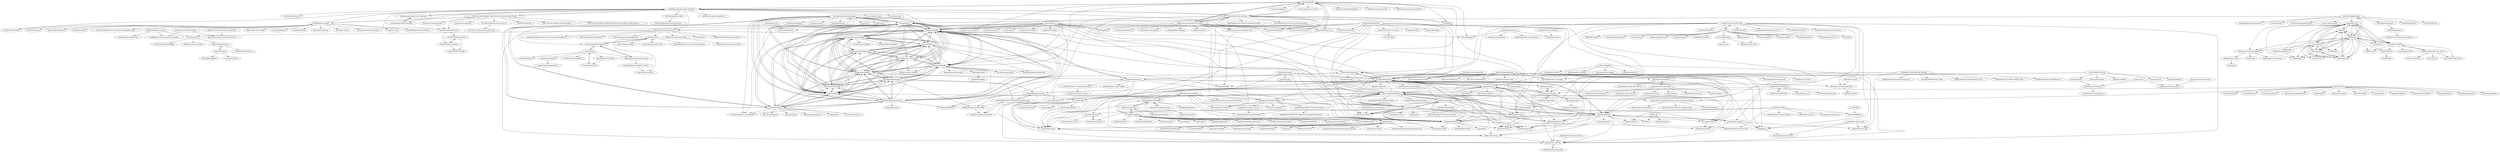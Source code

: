 digraph G {
"newsapps/beeswithmachineguns" -> "voxmedia/meme"
"newsapps/beeswithmachineguns" -> "propublica/guides"
"newsapps/beeswithmachineguns" -> "censusreporter/censusreporter"
"newsapps/beeswithmachineguns" -> "nprapps/app-template"
"newsapps/beeswithmachineguns" -> "times/cardkit"
"newsapps/beeswithmachineguns" -> "guardian/frontend"
"newsapps/beeswithmachineguns" -> "Netflix/SimianArmy" ["e"=1]
"newsapps/beeswithmachineguns" -> "BloombergMedia/whatiscode"
"newsapps/beeswithmachineguns" -> "dukechronicle/chronline"
"newsapps/beeswithmachineguns" -> "datadesk/notebooks"
"newsapps/beeswithmachineguns" -> "etsy/statsd" ["e"=1]
"newsapps/beeswithmachineguns" -> "NYTimes/objective-c-style-guide" ["e"=1]
"newsapps/beeswithmachineguns" -> "wallix/awless" ["e"=1]
"newsapps/beeswithmachineguns" -> "cloudtools/troposphere" ["e"=1]
"newsapps/beeswithmachineguns" -> "donnemartin/saws" ["e"=1]
"ireapps/first-web-scraper" -> "ireapps/pycar"
"ireapps/first-web-scraper" -> "ireapps/first-news-app"
"ireapps/first-web-scraper" -> "ireapps/coding-for-journalists"
"nytimes/library" -> "newsdev/about-int"
"nytimes/library" -> "nytimes/kyt"
"nytimes/library" -> "nytimes/data-training"
"nytimes/library" -> "themarshallproject/klaxon"
"nytimes/library" -> "nytimes/Chronicler"
"nytimes/library" -> "propublica/guides"
"nytimes/library" -> "MimiOnuoha/missing-datasets"
"nytimes/library" -> "newsdev/ai2html"
"nytimes/library" -> "the-pudding/starter"
"nytimes/library" -> "idyll-lang/idyll" ["e"=1]
"nytimes/library" -> "rdmurphy/journalize"
"nytimes/library" -> "newsdev/stevedore"
"nytimes/library" -> "nprapps/dailygraphics"
"nytimes/library" -> "nytimes/text-balancer"
"nytimes/library" -> "dataviza11y/resources" ["e"=1]
"thp/urlwatch" -> "dgtlmoon/changedetection.io" ["e"=1]
"thp/urlwatch" -> "edgi-govdata-archiving/awesome-website-change-monitoring"
"thp/urlwatch" -> "themarshallproject/klaxon"
"thp/urlwatch" -> "huginn/huginn" ["e"=1]
"thp/urlwatch" -> "fouber/page-monitor" ["e"=1]
"thp/urlwatch" -> "pirate/ArchiveBox" ["e"=1]
"thp/urlwatch" -> "caronc/apprise" ["e"=1]
"thp/urlwatch" -> "wallabag/wallabag" ["e"=1]
"thp/urlwatch" -> "GerbenJavado/LinkFinder" ["e"=1]
"thp/urlwatch" -> "borgbackup/borg" ["e"=1]
"thp/urlwatch" -> "danielquinn/paperless" ["e"=1]
"thp/urlwatch" -> "hunterlong/statping" ["e"=1]
"thp/urlwatch" -> "simonw/datasette" ["e"=1]
"thp/urlwatch" -> "streaak/keyhacks" ["e"=1]
"thp/urlwatch" -> "hooram/ownphotos" ["e"=1]
"cs50/python-cs50" -> "cs50/docs"
"cs50/python-cs50" -> "cs50/check50"
"cs50/python-cs50" -> "cs50/submit50"
"cs50/python-cs50" -> "cs50/compare50"
"cs50/python-cs50" -> "cs50/libcs50"
"cs50/python-cs50" -> "cs50/lectures"
"cs50/python-cs50" -> "cs50/problems"
"cs50/python-cs50" -> "cs50/cs50.readthedocs.io"
"cs50/python-cs50" -> "mareksuscak/cs50"
"cs50/python-cs50" -> "dmalan/cs50-section-examples"
"voxmedia/meme" -> "times/cardkit"
"voxmedia/meme" -> "propublica/guides"
"voxmedia/meme" -> "censusreporter/censusreporter"
"voxmedia/meme" -> "nprapps/app-template"
"voxmedia/meme" -> "dukechronicle/chronline"
"voxmedia/meme" -> "datadesk/notebooks"
"voxmedia/meme" -> "TimeMagazine/babynames"
"voxmedia/meme" -> "nytimes/objective-c-style-guide"
"voxmedia/meme" -> "TimeMagazineLabs/babynames"
"voxmedia/meme" -> "guardian/frontend"
"voxmedia/meme" -> "mkiser/WTFJHT"
"voxmedia/meme" -> "newsapps/beeswithmachineguns"
"voxmedia/meme" -> "BloombergMedia/whatiscode"
"voxmedia/meme" -> "NYTimes/objective-c-style-guide" ["e"=1]
"voxmedia/meme" -> "fivethirtyeight/data" ["e"=1]
"pculture/miro" -> "pculture/mirocommunity"
"pculture/miro" -> "pculture/mirovideoconverter"
"cs50/cs50.readthedocs.io" -> "cs50/problems"
"j-e-d/NYTdiff" -> "DocNow/diffengine"
"guardian/frontend" -> "voxmedia/meme"
"guardian/frontend" -> "nprapps/app-template"
"guardian/frontend" -> "propublica/guides"
"guardian/frontend" -> "censusreporter/censusreporter"
"guardian/frontend" -> "times/cardkit"
"guardian/frontend" -> "BBC-News/Imager.js" ["e"=1]
"guardian/frontend" -> "BloombergMedia/whatiscode"
"guardian/frontend" -> "dukechronicle/chronline"
"guardian/frontend" -> "guardian/scribe" ["e"=1]
"guardian/frontend" -> "newsapps/beeswithmachineguns"
"guardian/frontend" -> "NYTimes/objective-c-style-guide" ["e"=1]
"guardian/frontend" -> "filamentgroup/grunticon" ["e"=1]
"guardian/frontend" -> "TimeMagazine/babynames"
"guardian/frontend" -> "Snugug/north" ["e"=1]
"guardian/frontend" -> "csswizardry/inuit.css" ["e"=1]
"oTranscribe/oTranscribe" -> "espy/transcribe"
"oTranscribe/oTranscribe" -> "gkarsay/parlatype"
"oTranscribe/oTranscribe" -> "glitchdigital/video-transcriber"
"oTranscribe/oTranscribe" -> "oTranscribe/oTplayer"
"oTranscribe/oTranscribe" -> "pculture/unisubs"
"oTranscribe/oTranscribe" -> "audapolis/audapolis" ["e"=1]
"oTranscribe/oTranscribe" -> "WSJ/scroll-watcher"
"propublica/guides" -> "censusreporter/censusreporter"
"propublica/guides" -> "nprapps/app-template"
"propublica/guides" -> "dukechronicle/chronline"
"propublica/guides" -> "voxmedia/meme"
"propublica/guides" -> "times/cardkit"
"propublica/guides" -> "datadesk/notebooks"
"propublica/guides" -> "nytimes/objective-c-style-guide"
"propublica/guides" -> "TimeMagazine/babynames"
"propublica/guides" -> "TimeMagazineLabs/babynames"
"propublica/guides" -> "mkiser/WTFJHT"
"propublica/guides" -> "guardian/frontend"
"propublica/guides" -> "nprapps/bestpractices"
"propublica/guides" -> "BloombergMedia/whatiscode"
"propublica/guides" -> "veltman/learninglunches"
"propublica/guides" -> "newsapps/beeswithmachineguns"
"dmalan/cs50-section-examples" -> "dmalan/tamm-cs50-section"
"dmalan/cs50-section-examples" -> "dmalan/cybersecurity"
"dmalan/cs50-section-examples" -> "dmalan/docs"
"cs50/libcs50" -> "cs50/python-cs50"
"cs50/libcs50" -> "cs50/check50"
"cs50/libcs50" -> "cs50/docs"
"cs50/libcs50" -> "cs50/submit50"
"cs50/libcs50" -> "mareksuscak/cs50"
"cs50/libcs50" -> "cs50/compare50"
"cs50/libcs50" -> "cs50/lectures"
"cs50/libcs50" -> "dmalan/cs50-section-examples"
"cs50/libcs50" -> "cs50/problems"
"cs50/libcs50" -> "CoreData/cs50"
"cs50/libcs50" -> "cs50/style50"
"cs50/libcs50" -> "jacebrowning/memegen"
"cs50/libcs50" -> "cs50/cs50.readthedocs.io"
"cs50/libcs50" -> "cs50/help50"
"cs50/libcs50" -> "endiliey/cs50"
"2020PB/police-brutality" -> "Police-Data-Accessibility-Project/Police-Data-Accessibility-Project"
"2020PB/police-brutality" -> "pb-files/pb-videos"
"2020PB/police-brutality" -> "washingtonpost/data-police-shootings"
"2020PB/police-brutality" -> "nytimes/covid-19-data" ["e"=1]
"2020PB/police-brutality" -> "hwayne/awesome-cold-showers" ["e"=1]
"2020PB/police-brutality" -> "hng/tech-coops" ["e"=1]
"2020PB/police-brutality" -> "JesseKPhillips/USA-Constitution" ["e"=1]
"2020PB/police-brutality" -> "dessalines/essays" ["e"=1]
"2020PB/police-brutality" -> "drop-ice/dear-github-2.0" ["e"=1]
"2020PB/police-brutality" -> "NerdyPepper/dijo" ["e"=1]
"2020PB/police-brutality" -> "freezman14/Floyd-Protests-Police-Accountability-Links"
"2020PB/police-brutality" -> "MKorostoff/1-pixel-wealth" ["e"=1]
"2020PB/police-brutality" -> "LemmyNet/lemmy" ["e"=1]
"2020PB/police-brutality" -> "daviddao/awful-ai" ["e"=1]
"2020PB/police-brutality" -> "dabreegster/abstreet" ["e"=1]
"BloombergMedia/whatiscode" -> "propublica/guides"
"BloombergMedia/whatiscode" -> "voxmedia/meme"
"BloombergMedia/whatiscode" -> "nprapps/app-template"
"BloombergMedia/whatiscode" -> "times/cardkit"
"BloombergMedia/whatiscode" -> "censusreporter/censusreporter"
"BloombergMedia/whatiscode" -> "guardian/frontend"
"BloombergMedia/whatiscode" -> "dukechronicle/chronline"
"BloombergMedia/whatiscode" -> "newsapps/beeswithmachineguns"
"BloombergMedia/whatiscode" -> "TimeMagazine/babynames"
"BloombergMedia/whatiscode" -> "datadesk/notebooks"
"BloombergMedia/whatiscode" -> "nytimes/objective-c-style-guide"
"BloombergMedia/whatiscode" -> "NYTimes/objective-c-style-guide" ["e"=1]
"BloombergMedia/whatiscode" -> "kolodny/exercises" ["e"=1]
"BloombergMedia/whatiscode" -> "fivethirtyeight/data" ["e"=1]
"BloombergMedia/whatiscode" -> "mkiser/WTFJHT"
"TimeMagazine/babynames" -> "dukechronicle/chronline"
"TimeMagazine/babynames" -> "censusreporter/censusreporter"
"TimeMagazine/babynames" -> "times/cardkit"
"TimeMagazine/babynames" -> "propublica/guides"
"TimeMagazine/babynames" -> "nprapps/app-template"
"TimeMagazine/babynames" -> "voxmedia/meme"
"TimeMagazine/babynames" -> "datadesk/python-elections"
"TimeMagazine/babynames" -> "huffpostdata/ap-election-loader"
"TimeMagazine/babynames" -> "BuzzFeedNews/2014-06-bikeshare-gender-maps"
"TimeMagazine/babynames" -> "guardian/frontend"
"TimeMagazine/babynames" -> "BloombergMedia/whatiscode"
"censusreporter/censusreporter" -> "dukechronicle/chronline"
"censusreporter/censusreporter" -> "propublica/guides"
"censusreporter/censusreporter" -> "times/cardkit"
"censusreporter/censusreporter" -> "nprapps/app-template"
"censusreporter/censusreporter" -> "TimeMagazineLabs/babynames"
"censusreporter/censusreporter" -> "TimeMagazine/babynames"
"censusreporter/censusreporter" -> "voxmedia/meme"
"censusreporter/censusreporter" -> "datadesk/notebooks"
"censusreporter/censusreporter" -> "nytimes/objective-c-style-guide"
"censusreporter/censusreporter" -> "mkiser/WTFJHT"
"censusreporter/censusreporter" -> "guardian/frontend"
"censusreporter/censusreporter" -> "BloombergMedia/whatiscode"
"censusreporter/censusreporter" -> "newsapps/beeswithmachineguns"
"censusreporter/censusreporter" -> "uscensusbureau/citysdk" ["e"=1]
"censusreporter/censusreporter" -> "nysenate/OpenLegislation" ["e"=1]
"dukechronicle/chronline" -> "times/cardkit"
"dukechronicle/chronline" -> "TimeMagazineLabs/babynames"
"dukechronicle/chronline" -> "censusreporter/censusreporter"
"dukechronicle/chronline" -> "TimeMagazine/babynames"
"dukechronicle/chronline" -> "propublica/guides"
"dukechronicle/chronline" -> "mkiser/WTFJHT"
"dukechronicle/chronline" -> "datadesk/notebooks"
"dukechronicle/chronline" -> "nprapps/app-template"
"dukechronicle/chronline" -> "nytimes/objective-c-style-guide"
"dukechronicle/chronline" -> "voxmedia/meme"
"nprapps/app-template" -> "propublica/guides"
"nprapps/app-template" -> "censusreporter/censusreporter"
"nprapps/app-template" -> "times/cardkit"
"nprapps/app-template" -> "dukechronicle/chronline"
"nprapps/app-template" -> "voxmedia/meme"
"nprapps/app-template" -> "TimeMagazine/babynames"
"nprapps/app-template" -> "TimeMagazineLabs/babynames"
"nprapps/app-template" -> "nytimes/objective-c-style-guide"
"nprapps/app-template" -> "datadesk/notebooks"
"nprapps/app-template" -> "guardian/frontend"
"nprapps/app-template" -> "mkiser/WTFJHT"
"nprapps/app-template" -> "BloombergMedia/whatiscode"
"nprapps/app-template" -> "nprapps/dailygraphics"
"nprapps/app-template" -> "newsapps/beeswithmachineguns"
"nprapps/app-template" -> "nprapps/bestpractices"
"times/cardkit" -> "dukechronicle/chronline"
"times/cardkit" -> "censusreporter/censusreporter"
"times/cardkit" -> "voxmedia/meme"
"times/cardkit" -> "propublica/guides"
"times/cardkit" -> "TimeMagazine/babynames"
"times/cardkit" -> "nprapps/app-template"
"times/cardkit" -> "TimeMagazineLabs/babynames"
"times/cardkit" -> "datadesk/notebooks"
"times/cardkit" -> "mkiser/WTFJHT"
"times/cardkit" -> "nytimes/objective-c-style-guide"
"times/cardkit" -> "guardian/frontend"
"times/cardkit" -> "BloombergMedia/whatiscode"
"times/cardkit" -> "newsapps/beeswithmachineguns"
"times/cardkit" -> "nprapps/lunchbox"
"the-pudding/data" -> "the-pudding/starter"
"the-pudding/data" -> "ricardo-bion/ggtech" ["e"=1]
"the-pudding/data" -> "BuzzFeedNews/everything"
"the-pudding/data" -> "the-pudding/svelte-starter" ["e"=1]
"the-pudding/data" -> "bbc/bbplot" ["e"=1]
"the-pudding/data" -> "the-pudding/FYI"
"the-pudding/data" -> "tjukanovt/30DayMapChallenge" ["e"=1]
"the-pudding/data" -> "dataviza11y/resources" ["e"=1]
"the-pudding/data" -> "rfordatascience/tidytuesday" ["e"=1]
"the-pudding/data" -> "TheEconomist/graphic-detail-data" ["e"=1]
"the-pudding/data" -> "datadesk/notebooks"
"the-pudding/data" -> "ft-interactive/chart-doctor" ["e"=1]
"the-pudding/data" -> "wbkd/awesome-interactive-journalism"
"the-pudding/data" -> "propublica/weepeople"
"the-pudding/data" -> "washingtonpost/data-police-shootings"
"dannguyen/watson-word-watcher" -> "newsdev/stevedore"
"nypublicradio/audiogram" -> "nprapps/dailygraphics"
"nypublicradio/audiogram" -> "nprapps/pym.js"
"nypublicradio/audiogram" -> "BBC-News-Labs/audiogram"
"nypublicradio/audiogram" -> "syndicated-media/sn-spec"
"nypublicradio/audiogram" -> "OpenNewsLabs/autoEdit_2"
"nypublicradio/audiogram" -> "ireapps/pycar"
"nypublicradio/audiogram" -> "FeelTrainCoop/shortcut"
"nypublicradio/audiogram" -> "nprapps/lunchbox"
"nypublicradio/audiogram" -> "tarbell-project/tarbell"
"nypublicradio/audiogram" -> "voxmedia/autotune"
"nypublicradio/audiogram" -> "glitchdigital/video-transcriber"
"nypublicradio/audiogram" -> "ft-interactive/projects-toolkit"
"nypublicradio/audiogram" -> "themarshallproject/klaxon"
"nypublicradio/audiogram" -> "newsdev/ai2html"
"nypublicradio/audiogram" -> "dannguyen/journalism-syllabi"
"edgi-govdata-archiving/awesome-website-change-monitoring" -> "JuanmaMenendez/website-change-monitor"
"edgi-govdata-archiving/awesome-website-change-monitoring" -> "themarshallproject/klaxon"
"edgi-govdata-archiving/awesome-website-change-monitoring" -> "SR-G/watchthatpage"
"edgi-govdata-archiving/awesome-website-change-monitoring" -> "iipc/awesome-web-archiving" ["e"=1]
"nprapps/pym.js" -> "nprapps/dailygraphics"
"nprapps/pym.js" -> "voxmedia/autotune"
"nprapps/pym.js" -> "nprapps/lunchbox"
"nprapps/pym.js" -> "propublica/landline"
"nprapps/pym.js" -> "themarshallproject/klaxon"
"nprapps/pym.js" -> "motherjones/newsquiz"
"nprapps/pym.js" -> "veltman/learninglunches"
"nprapps/pym.js" -> "veltman/fourscore"
"nprapps/pym.js" -> "WSJ/scroll-watcher"
"nprapps/pym.js" -> "times/doctop"
"nprapps/pym.js" -> "gka/d3-jetpack" ["e"=1]
"nprapps/pym.js" -> "npr/responsiveiframe"
"nprapps/pym.js" -> "datadesk/python-elections"
"nprapps/pym.js" -> "julia67/data-viz-for-all"
"nprapps/pym.js" -> "globeandmail/chart-tool"
"pculture/mirovideoconverter3" -> "pculture/mirovideoconverter"
"codevise/pageflow" -> "sjwilliams/scrollstory"
"codevise/pageflow" -> "jplusplus/detective.io" ["e"=1]
"codevise/pageflow" -> "podlove/podlove-publisher" ["e"=1]
"codevise/pageflow" -> "datawrapper/datawrapper" ["e"=1]
"codevise/pageflow" -> "ireapps/first-news-app"
"themarshallproject/klaxon" -> "newsdev/stevedore"
"themarshallproject/klaxon" -> "nprapps/dailygraphics"
"themarshallproject/klaxon" -> "wireservice/lookup"
"themarshallproject/klaxon" -> "rdmurphy/journalize"
"themarshallproject/klaxon" -> "globeandmail/chart-tool"
"themarshallproject/klaxon" -> "edgi-govdata-archiving/awesome-website-change-monitoring"
"themarshallproject/klaxon" -> "voxmedia/autotune"
"themarshallproject/klaxon" -> "propublica/landline"
"themarshallproject/klaxon" -> "nprapps/lunchbox"
"themarshallproject/klaxon" -> "propublica/weepeople"
"themarshallproject/klaxon" -> "mattwaite/JOUR407-Data-Journalism"
"themarshallproject/klaxon" -> "propublica/guides"
"themarshallproject/klaxon" -> "newsnerdery/docs"
"themarshallproject/klaxon" -> "dannguyen/journalism-syllabi"
"themarshallproject/klaxon" -> "themarshallproject/open-endrun"
"alephdata/aleph" -> "alephdata/followthemoney"
"alephdata/aleph" -> "alephdata/memorious"
"alephdata/aleph" -> "ICIJ/datashare"
"alephdata/aleph" -> "alephdata/fingerprints"
"alephdata/aleph" -> "propublica/facebook-political-ads"
"alephdata/aleph" -> "brettkromkamp/contextualise" ["e"=1]
"alephdata/aleph" -> "vaguileradiaz/tinfoleak" ["e"=1]
"alephdata/aleph" -> "graniet/operative-framework" ["e"=1]
"alephdata/aleph" -> "xillwillx/skiptracer" ["e"=1]
"alephdata/aleph" -> "jordanwildon/Telepathy" ["e"=1]
"alephdata/aleph" -> "sirensolutions/kibi" ["e"=1]
"alephdata/aleph" -> "chrismaddalena/ODIN"
"alephdata/aleph" -> "aancw/Belati" ["e"=1]
"alephdata/aleph" -> "CJWorkbench/cjworkbench"
"alephdata/aleph" -> "Te-k/harpoon" ["e"=1]
"chrismaddalena/ODIN" -> "DanMcInerney/icebreaker" ["e"=1]
"chrismaddalena/ODIN" -> "chrismaddalena/SharpCloud"
"chrismaddalena/ODIN" -> "its-a-feature/Apfell" ["e"=1]
"chrismaddalena/ODIN" -> "ustayready/CredKing" ["e"=1]
"MimiOnuoha/missing-datasets" -> "aparrish/rwet"
"MimiOnuoha/missing-datasets" -> "MimiOnuoha/On-Algorithmic-Violence"
"MimiOnuoha/missing-datasets" -> "antimodular/Best-practices-for-conservation-of-media-art" ["e"=1]
"MimiOnuoha/missing-datasets" -> "sgsinclair/alta"
"MimiOnuoha/missing-datasets" -> "MimiOnuoha/Impossible-Maps"
"MimiOnuoha/missing-datasets" -> "lenagroeger/gifs" ["e"=1]
"MimiOnuoha/missing-datasets" -> "MimiOnuoha/Philosophy-of-Data"
"MimiOnuoha/missing-datasets" -> "LibraryOfCongress/data-exploration"
"MimiOnuoha/missing-datasets" -> "aparrish/gutenberg-dammit"
"MimiOnuoha/missing-datasets" -> "evnbr/bindery" ["e"=1]
"cs50/docs" -> "cs50/python-cs50"
"cs50/docs" -> "cs50/check50"
"cs50/docs" -> "cs50/compare50"
"cs50/docs" -> "cs50/submit50"
"cs50/docs" -> "cs50/libcs50"
"mareksuscak/cs50" -> "Federico-abss/CS50-intro-course"
"mareksuscak/cs50" -> "cs50/libcs50"
"mareksuscak/cs50" -> "endiliey/cs50"
"mareksuscak/cs50" -> "cs50/python-cs50"
"mareksuscak/cs50" -> "cs50/docs"
"mareksuscak/cs50" -> "Mayconpm/CS50x_2021"
"mareksuscak/cs50" -> "CoreData/cs50"
"mareksuscak/cs50" -> "hexangel616/CS50"
"BuzzFeedNews/2014-06-bikeshare-gender-maps" -> "ajam/2014_payday-nation-data"
"BuzzFeedNews/2014-06-bikeshare-gender-maps" -> "datadesk/python-elections"
"BuzzFeedNews/2014-06-bikeshare-gender-maps" -> "huffpostdata/ap-election-loader"
"datadesk/python-elections" -> "huffpostdata/ap-election-loader"
"datadesk/python-elections" -> "BuzzFeedNews/2014-06-bikeshare-gender-maps"
"datadesk/python-elections" -> "ajam/2014_payday-nation-data"
"datadesk/python-elections" -> "newsdev/elex"
"huffpostdata/ap-election-loader" -> "ajam/2014_payday-nation-data"
"sgsinclair/alta" -> "sgsinclair/VoyantServer"
"sgsinclair/alta" -> "tedunderwood/DataMunging"
"sgsinclair/alta" -> "DH-Box/corpus-downloader"
"Federico-abss/CS50-intro-course" -> "mareksuscak/cs50"
"Federico-abss/CS50-intro-course" -> "Mayconpm/CS50x_2021"
"Federico-abss/CS50-intro-course" -> "Federico-abss/Lispy"
"Federico-abss/CS50-intro-course" -> "kish-an/cs50"
"compjour/search-script-scrape" -> "p-e-w/krill"
"compjour/search-script-scrape" -> "ireapps/pycar"
"compjour/search-script-scrape" -> "voxmedia/autotune"
"compjour/search-script-scrape" -> "PythonJournos/LearningPython"
"compjour/search-script-scrape" -> "Leviathan1995/Pylsy" ["e"=1]
"compjour/search-script-scrape" -> "voxmedia/data-projects"
"compjour/search-script-scrape" -> "propublica/landline"
"compjour/search-script-scrape" -> "propublica/guides"
"compjour/search-script-scrape" -> "cjdd3b/nicar2015"
"compjour/search-script-scrape" -> "veltman/learninglunches"
"compjour/search-script-scrape" -> "julia67/data-viz-for-all"
"compjour/search-script-scrape" -> "newsapps/django-boundaryservice" ["e"=1]
"compjour/search-script-scrape" -> "Prooffreader/chorogrid"
"compjour/search-script-scrape" -> "QuantumFractal/Data-Structure-Zoo"
"compjour/search-script-scrape" -> "gka/d3-jetpack" ["e"=1]
"newsdev/ai2html" -> "nprapps/dailygraphics"
"newsdev/ai2html" -> "propublica/weepeople"
"newsdev/ai2html" -> "newsdev/driveshaft"
"newsdev/ai2html" -> "newsdev/archieml.org"
"newsdev/ai2html" -> "themarshallproject/klaxon"
"newsdev/ai2html" -> "1wheel/graph-scroll" ["e"=1]
"newsdev/ai2html" -> "1wheel/swoopy-drag" ["e"=1]
"newsdev/ai2html" -> "gka/d3-jetpack" ["e"=1]
"newsdev/ai2html" -> "voxmedia/autotune"
"newsdev/ai2html" -> "newsdev/stevedore"
"newsdev/ai2html" -> "propublica/landline"
"newsdev/ai2html" -> "newsdev/archieml-js"
"newsdev/ai2html" -> "propublica/guides"
"newsdev/ai2html" -> "WSJ/squaire"
"newsdev/ai2html" -> "jtnimoy/scripting-for-illustrator-tutorial" ["e"=1]
"pculture/unisubs" -> "pculture/mirocommunity"
"cs50/check50" -> "cs50/compare50"
"cs50/check50" -> "cs50/submit50"
"cs50/check50" -> "cs50/python-cs50"
"cs50/check50" -> "cs50/docs"
"cs50/check50" -> "cs50/problems"
"cs50/check50" -> "cs50/libcs50"
"cs50/check50" -> "cs50/help50"
"cs50/check50" -> "dmalan/cs50-section-examples"
"cs50/check50" -> "cs50/style50"
"cs50/check50" -> "cs50/cs50.readthedocs.io"
"TimeMagazineLabs/babynames" -> "dukechronicle/chronline"
"TimeMagazineLabs/babynames" -> "datadesk/notebooks"
"TimeMagazineLabs/babynames" -> "mkiser/WTFJHT"
"TimeMagazineLabs/babynames" -> "nytimes/objective-c-style-guide"
"TimeMagazineLabs/babynames" -> "censusreporter/censusreporter"
"TimeMagazineLabs/babynames" -> "times/cardkit"
"TimeMagazineLabs/babynames" -> "propublica/guides"
"datadesk/notebooks" -> "nytimes/objective-c-style-guide"
"datadesk/notebooks" -> "TimeMagazineLabs/babynames"
"datadesk/notebooks" -> "mkiser/WTFJHT"
"datadesk/notebooks" -> "dukechronicle/chronline"
"datadesk/notebooks" -> "propublica/guides"
"datadesk/notebooks" -> "censusreporter/censusreporter"
"datadesk/notebooks" -> "times/cardkit"
"datadesk/notebooks" -> "voxmedia/meme"
"datadesk/notebooks" -> "datadesk/tutorials"
"datadesk/notebooks" -> "nprapps/app-template"
"datadesk/notebooks" -> "cfpb/open-source-checklist" ["e"=1]
"datadesk/notebooks" -> "chrishutchinson/cardkit"
"datadesk/notebooks" -> "opengovfoundation/madison" ["e"=1]
"datadesk/notebooks" -> "BloombergGraphics/whatiscode"
"BuzzFeedNews/everything" -> "the-pudding/data"
"BuzzFeedNews/everything" -> "propublica/guides"
"BuzzFeedNews/everything" -> "fivethirtyeight/data" ["e"=1]
"BuzzFeedNews/everything" -> "wbkd/awesome-interactive-journalism"
"BuzzFeedNews/everything" -> "dannguyen/journalism-syllabi"
"BuzzFeedNews/everything" -> "themarshallproject/klaxon"
"BuzzFeedNews/everything" -> "BuzzFeedNews/nics-firearm-background-checks"
"BuzzFeedNews/everything" -> "bbc/bbplot" ["e"=1]
"BuzzFeedNews/everything" -> "ft-interactive/chart-doctor" ["e"=1]
"BuzzFeedNews/everything" -> "washingtonpost/data-police-shootings"
"BuzzFeedNews/everything" -> "Quartz/bad-data-guide" ["e"=1]
"BuzzFeedNews/everything" -> "BuzzFeedNews/2016-01-tennis-betting-analysis"
"BuzzFeedNews/everything" -> "nprapps/dailygraphics"
"BuzzFeedNews/everything" -> "datadesk/notebooks"
"BuzzFeedNews/everything" -> "OpenNewsLabs/news-graphics-team"
"wbkd/awesome-interactive-journalism" -> "OpenNewsLabs/news-graphics-team"
"wbkd/awesome-interactive-journalism" -> "wbkd/awesome-d3" ["e"=1]
"wbkd/awesome-interactive-journalism" -> "dannguyen/journalism-syllabi"
"wbkd/awesome-interactive-journalism" -> "BuzzFeedNews/everything"
"wbkd/awesome-interactive-journalism" -> "propublica/guides"
"wbkd/awesome-interactive-journalism" -> "Quartz/bad-data-guide" ["e"=1]
"wbkd/awesome-interactive-journalism" -> "ft-interactive/chart-doctor" ["e"=1]
"wbkd/awesome-interactive-journalism" -> "riccardoscalco/textures" ["e"=1]
"wbkd/awesome-interactive-journalism" -> "sarahcnyt/data-journalism"
"wbkd/awesome-interactive-journalism" -> "fivethirtyeight/d3-pre" ["e"=1]
"wbkd/awesome-interactive-journalism" -> "fasouto/awesome-dataviz" ["e"=1]
"wbkd/awesome-interactive-journalism" -> "gka/d3-jetpack" ["e"=1]
"wbkd/awesome-interactive-journalism" -> "the-pudding/data"
"wbkd/awesome-interactive-journalism" -> "idyll-lang/idyll" ["e"=1]
"wbkd/awesome-interactive-journalism" -> "christabor/flask_jsondash" ["e"=1]
"washingtonpost/data-police-shootings" -> "washingtonpost/data-school-shootings"
"washingtonpost/data-police-shootings" -> "washingtonpost/data-homicides"
"washingtonpost/data-police-shootings" -> "BuzzFeedNews/everything"
"washingtonpost/data-police-shootings" -> "unitedstates/congress-legislators" ["e"=1]
"washingtonpost/data-police-shootings" -> "the-pudding/data"
"washingtonpost/data-police-shootings" -> "fivethirtyeight/guns-data"
"washingtonpost/data-police-shootings" -> "propublica/guides"
"washingtonpost/data-police-shootings" -> "Police-Data-Accessibility-Project/Police-Data-Accessibility-Project"
"washingtonpost/data-police-shootings" -> "invinst/chicago-police-data"
"washingtonpost/data-police-shootings" -> "MimiOnuoha/missing-datasets"
"washingtonpost/data-police-shootings" -> "vicenews/shot-by-cops"
"washingtonpost/data-police-shootings" -> "nytimes/covid-19-data" ["e"=1]
"washingtonpost/data-police-shootings" -> "Quartz/bad-data-guide" ["e"=1]
"washingtonpost/data-police-shootings" -> "hrecht/censusapi" ["e"=1]
"washingtonpost/data-police-shootings" -> "unitedstates/python-us" ["e"=1]
"cs50/submit50" -> "cs50/check50"
"cs50/submit50" -> "cs50/python-cs50"
"cs50/submit50" -> "cs50/docs"
"cs50/submit50" -> "cs50/compare50"
"cs50/submit50" -> "cs50/libcs50"
"cs50/submit50" -> "cs50/style50"
"cs50/submit50" -> "cs50/problems"
"ICIJ/datashare" -> "ICIJ/extract"
"ICIJ/datashare" -> "alephdata/aleph"
"ICIJ/datashare" -> "ICIJ/datashare-client"
"ICIJ/datashare" -> "Quartz/aistudio-searching-data-dumps-with-use"
"ICIJ/datashare" -> "alephdata/followthemoney"
"ICIJ/datashare" -> "alephdata/memorious"
"ICIJ/datashare" -> "CJWorkbench/cjworkbench"
"ICIJ/datashare" -> "maxharlow/csvmatch"
"ICIJ/datashare" -> "loganmeetsworld/awesome-newsroom-tech"
"ICIJ/datashare" -> "medialab/gazouilloire" ["e"=1]
"OpenNewsLabs/autoEdit_2" -> "bbc/react-transcript-editor"
"OpenNewsLabs/autoEdit_2" -> "pietrop/digital-paper-edit-electron"
"OpenNewsLabs/autoEdit_2" -> "voxmedia/autotune"
"mkiser/WTFJHT" -> "TimeMagazineLabs/babynames"
"mkiser/WTFJHT" -> "datadesk/notebooks"
"mkiser/WTFJHT" -> "dukechronicle/chronline"
"mkiser/WTFJHT" -> "censusreporter/censusreporter"
"mkiser/WTFJHT" -> "nytimes/objective-c-style-guide"
"mkiser/WTFJHT" -> "times/cardkit"
"mkiser/WTFJHT" -> "propublica/guides"
"mkiser/WTFJHT" -> "nprapps/app-template"
"mkiser/WTFJHT" -> "voxmedia/meme"
"mkiser/WTFJHT" -> "chrishutchinson/cardkit"
"mkiser/WTFJHT" -> "BloombergGraphics/whatiscode"
"nytimes/objective-c-style-guide" -> "datadesk/notebooks"
"nytimes/objective-c-style-guide" -> "TimeMagazineLabs/babynames"
"nytimes/objective-c-style-guide" -> "censusreporter/censusreporter"
"nytimes/objective-c-style-guide" -> "dukechronicle/chronline"
"nytimes/objective-c-style-guide" -> "propublica/guides"
"nytimes/objective-c-style-guide" -> "mkiser/WTFJHT"
"nytimes/objective-c-style-guide" -> "voxmedia/meme"
"nytimes/objective-c-style-guide" -> "nprapps/app-template"
"nytimes/objective-c-style-guide" -> "times/cardkit"
"nytimes/objective-c-style-guide" -> "cfpb/open-source-checklist" ["e"=1]
"lucyparsons/OpenOversight" -> "invinst/chicago-police-data"
"MimiOnuoha/Impossible-Maps" -> "MimiOnuoha/Creative-Approaches"
"alephdata/followthemoney" -> "alephdata/memorious"
"alephdata/followthemoney" -> "alephdata/alephclient"
"alephdata/followthemoney" -> "opensanctions/opensanctions"
"aparrish/gutenberg-dammit" -> "aparrish/gutenberg-poetry-corpus"
"aparrish/gutenberg-dammit" -> "aparrish/rwet"
"aparrish/gutenberg-dammit" -> "c-w/gutenberg"
"aparrish/gutenberg-poetry-corpus" -> "aparrish/gutenberg-dammit"
"aparrish/gutenberg-poetry-corpus" -> "aparrish/phonetic-similarity-vectors"
"maehr/awesome-digital-history" -> "CLARIAH/awesome-humanities-ontologies"
"maehr/awesome-digital-history" -> "danvoyce/awesome-creative-tech-events"
"washingtonpost/data-homicides" -> "washingtonpost/data-school-shootings"
"bbc/react-transcript-editor" -> "pietrop/slate-transcript-editor"
"bbc/react-transcript-editor" -> "OpenNewsLabs/autoEdit_2"
"bbc/react-transcript-editor" -> "ftlabs/transcription-service"
"bbc/react-transcript-editor" -> "alexnorton/overtyper"
"bbc/react-transcript-editor" -> "gong-io/gecko"
"bbc/react-transcript-editor" -> "walsh9/videojs-transcript" ["e"=1]
"bbc/react-transcript-editor" -> "smlum/scription"
"voxmedia/data-projects" -> "voxmedia/autotune"
"voxmedia/data-projects" -> "julia67/data-viz-for-all"
"voxmedia/data-projects" -> "ireapps/first-news-app"
"voxmedia/data-projects" -> "ireapps/pycar"
"jacebrowning/memegen" -> "nicolewhite/slack-meme"
"jacebrowning/memegen" -> "voxmedia/meme"
"jacebrowning/memegen" -> "cs50/python-cs50"
"jacebrowning/memegen" -> "alpv95/MemeProject"
"jacebrowning/memegen" -> "myusuf3/delorean" ["e"=1]
"jacebrowning/memegen" -> "danieldiekmeier/memegenerator"
"jacebrowning/memegen" -> "bitshadow/slate"
"jacebrowning/memegen" -> "cs50/libcs50"
"jacebrowning/memegen" -> "jacebrowning/template-python" ["e"=1]
"jacebrowning/memegen" -> "nomad-software/meme"
"newsdev/elex" -> "newsdev/elex-loader"
"newsdev/elex" -> "rdmurphy/journalize"
"newsdev/elex" -> "newsdev/apfake"
"newsdev/elex" -> "TheUpshot/Bedfellows"
"jewlofthelotus/SlickQuiz" -> "QuickenLoans/SlickQuiz"
"jewlofthelotus/SlickQuiz" -> "jchamill/jquery-quiz"
"jewlofthelotus/SlickQuiz" -> "motherjones/newsquiz"
"jewlofthelotus/SlickQuiz" -> "UrbanInstitute/quick-quiz" ["e"=1]
"cs50/compare50" -> "cs50/check50"
"cs50/compare50" -> "cs50/docs"
"cs50/compare50" -> "cs50/python-cs50"
"cs50/compare50" -> "cs50/submit50"
"dmalan/cybersecurity" -> "dmalan/git"
"CoreData/cs50" -> "iman89/cs50"
"p-e-w/krill" -> "compjour/search-script-scrape"
"p-e-w/krill" -> "p-e-w/ranwhen"
"p-e-w/krill" -> "madisonmay/Tomorrow" ["e"=1]
"p-e-w/krill" -> "apaszke/termtile" ["e"=1]
"p-e-w/krill" -> "FiloSottile/whosthere" ["e"=1]
"p-e-w/krill" -> "paul-nechifor/ohmu"
"p-e-w/krill" -> "dalboris/vpaint" ["e"=1]
"p-e-w/krill" -> "icgood/continuous-docs"
"p-e-w/krill" -> "jaws-stack/JAWS" ["e"=1]
"p-e-w/krill" -> "btrask/stronglink" ["e"=1]
"p-e-w/krill" -> "robdmc/pandashells" ["e"=1]
"p-e-w/krill" -> "daveliepmann/tufte-css" ["e"=1]
"p-e-w/krill" -> "geier/khal" ["e"=1]
"p-e-w/krill" -> "dfkt/firefox-tweaks" ["e"=1]
"p-e-w/krill" -> "jonathanslenders/pymux" ["e"=1]
"pgcorpus/gutenberg" -> "pgcorpus/gutenberg-analysis"
"paulbradshaw/MED7373-Data-Journalism" -> "paulbradshaw/MED7369-Specialist-Investigative-Journalism"
"ft-interactive/story-playbook" -> "ft-interactive/projects-toolkit"
"tthibo/SQL-Tutorial" -> "PythonJournos/LearningPython"
"j0hnm4r5/awesome-creative-technology" -> "danvoyce/awesome-creative-tech-events"
"CJWorkbench/cjworkbench" -> "datajtext/DataJournalismTextbook"
"CJWorkbench/cjworkbench" -> "sarahcnyt/data-journalism"
"CJWorkbench/cjworkbench" -> "dannguyen/journalism-syllabi"
"CJWorkbench/cjworkbench" -> "wireservice/lookup"
"CJWorkbench/cjworkbench" -> "alephdata/followthemoney"
"CJWorkbench/cjworkbench" -> "albertsun/Intro-Data-Journalism-With-Python"
"fbkarsdorp/python-course" -> "CLARIAH/awesome-humanities-ontologies"
"fbkarsdorp/python-course" -> "sgsinclair/alta"
"fbkarsdorp/python-course" -> "senderle/topic-modeling-tool"
"alephdata/memorious" -> "alephdata/followthemoney"
"alephdata/memorious" -> "alephdata/opensanctions"
"alephdata/memorious" -> "alephdata/aleph"
"INN/Largo" -> "argoproject/Argo"
"INN/Largo" -> "INN/docs"
"globeandmail/chart-tool" -> "julia67/data-viz-for-all"
"globeandmail/chart-tool" -> "1wheel/swoopy-drag" ["e"=1]
"newsdev/archieml-js" -> "newsdev/archieml.org"
"newsdev/archieml-js" -> "Quartz/aml-gdoc-server"
"paul-nechifor/ohmu" -> "jjyr/zerotest" ["e"=1]
"paul-nechifor/ohmu" -> "icgood/continuous-docs"
"nprapps/dailygraphics" -> "seattletimes/newsapp-template"
"nprapps/dailygraphics" -> "veltman/fourscore"
"nprapps/dailygraphics" -> "julia67/data-viz-for-all"
"nprapps/dailygraphics" -> "propublica/landline"
"nprapps/dailygraphics" -> "WSJ/scroll-watcher"
"nprapps/dailygraphics" -> "nprapps/mapturner"
"nprapps/dailygraphics" -> "nprapps/lunchbox"
"nprapps/dailygraphics" -> "voxmedia/autotune"
"nprapps/dailygraphics" -> "1wheel/swoopy-drag" ["e"=1]
"nprapps/dailygraphics" -> "datanews/tik-tok"
"nprapps/dailygraphics" -> "rdmurphy/journalize"
"nprapps/dailygraphics" -> "veltman/learninglunches"
"nprapps/dailygraphics" -> "motherjones/cyoa"
"nprapps/dailygraphics" -> "nprapps/pym.js"
"nprapps/dailygraphics" -> "lenagroeger/gifs" ["e"=1]
"nicolewhite/slack-meme" -> "Sefford/BeAuthentic"
"voxmedia/autotune" -> "julia67/data-viz-for-all"
"voxmedia/autotune" -> "nprapps/dailygraphics"
"voxmedia/autotune" -> "voxmedia/data-projects"
"voxmedia/autotune" -> "nprapps/lunchbox"
"voxmedia/autotune" -> "rdmurphy/journalize"
"voxmedia/autotune" -> "WSJ/scroll-watcher"
"voxmedia/autotune" -> "INN/docs"
"voxmedia/autotune" -> "datanews/tik-tok"
"voxmedia/autotune" -> "voxmedia/mapper"
"voxmedia/autotune" -> "veltman/fourscore"
"voxmedia/autotune" -> "globeandmail/chart-tool"
"voxmedia/autotune" -> "nprapps/pym.js"
"voxmedia/autotune" -> "themarshallproject/klaxon"
"voxmedia/autotune" -> "propublica/landline"
"voxmedia/autotune" -> "tarbell-project/tarbell"
"cs50/lectures" -> "cs50/python-cs50"
"dataproofer/Dataproofer" -> "1wheel/swoopy-drag" ["e"=1]
"dataproofer/Dataproofer" -> "rdmurphy/journalize"
"dataproofer/Dataproofer" -> "datanews/tables"
"dataproofer/Dataproofer" -> "julia67/data-viz-for-all"
"dataproofer/Dataproofer" -> "themarshallproject/klaxon"
"dataproofer/Dataproofer" -> "propublica/landline"
"dataproofer/Dataproofer" -> "newsdev/stevedore"
"dataproofer/Dataproofer" -> "arnicas/interactive-vis-course"
"dataproofer/Dataproofer" -> "fivethirtyeight/d3-pre" ["e"=1]
"dataproofer/Dataproofer" -> "Quartz/bad-data-guide" ["e"=1]
"dataproofer/Dataproofer" -> "nprapps/dailygraphics"
"dataproofer/Dataproofer" -> "propublica/guides"
"dataproofer/Dataproofer" -> "ropenscilabs/skimr" ["e"=1]
"dataproofer/Dataproofer" -> "onyxfish/leather"
"dataproofer/Dataproofer" -> "globeandmail/chart-tool"
"aparrish/dmep-python-intro" -> "aparrish/rwet"
"c-w/gutenberg" -> "c-w/gutenberg-http"
"c-w/gutenberg" -> "aparrish/gutenberg-dammit"
"c-w/gutenberg" -> "garethbjohnson/gutendex"
"c-w/gutenberg" -> "pgcorpus/gutenberg"
"c-w/gutenberg" -> "openzim/gutenberg"
"c-w/gutenberg" -> "aparrish/gutenberg-poetry-corpus"
"c-w/gutenberg" -> "JonathanReeve/chapterize"
"garethbjohnson/gutendex" -> "c-w/gutenberg-http"
"Say-Their-Name/say-their-names-ios" -> "Say-Their-Name/say-their-names-web"
"aparrish/rwet" -> "aparrish/gutenberg-dammit"
"aparrish/rwet" -> "aparrish/dmep-python-intro"
"aparrish/rwet" -> "aparrish/text-resources"
"aparrish/rwet" -> "aparrish/predictive-text-and-text-generation"
"aparrish/rwet" -> "aparrish/comexmadivla"
"fivethirtyeight/guns-data" -> "fivethirtyeight/redistricting-atlas-data"
"arnicas/interactive-vis-course" -> "arnicas/d3-faq"
"nprapps/bestpractices" -> "chrislkeller/nicar15-command-line-basics"
"nprapps/bestpractices" -> "ireapps/pycar"
"nprapps/bestpractices" -> "veltman/learninglunches"
"nprapps/bestpractices" -> "propublica/guides"
"nprapps/bestpractices" -> "rdmurphy/journalize"
"nprapps/bestpractices" -> "PythonJournos/LearningPython"
"nprapps/bestpractices" -> "datadesk/latimes-table-stacker" ["e"=1]
"nprapps/bestpractices" -> "propublica/qis"
"nprapps/bestpractices" -> "newsdev/elex"
"nprapps/bestpractices" -> "newsnerdery/docs"
"nprapps/bestpractices" -> "propublica/landline"
"Police-Data-Accessibility-Project/Police-Data-Accessibility-Project" -> "Police-Data-Accessibility-Project/Scrapers"
"Police-Data-Accessibility-Project/Police-Data-Accessibility-Project" -> "Police-Data-Accessibility-Project/Police-Data-Accessibility-Project.github.io"
"Police-Data-Accessibility-Project/Police-Data-Accessibility-Project" -> "2020PB/police-brutality"
"Police-Data-Accessibility-Project/Police-Data-Accessibility-Project" -> "washingtonpost/data-police-shootings"
"Police-Data-Accessibility-Project/Police-Data-Accessibility-Project" -> "invinst/chicago-police-data"
"Police-Data-Accessibility-Project/Police-Data-Accessibility-Project" -> "Say-Their-Name/say-their-names-ios"
"Police-Data-Accessibility-Project/Police-Data-Accessibility-Project" -> "joshiemoore/snakeware" ["e"=1]
"Police-Data-Accessibility-Project/Police-Data-Accessibility-Project" -> "lucyparsons/OpenOversight"
"Police-Data-Accessibility-Project/Police-Data-Accessibility-Project" -> "irsdl/top10webseclist" ["e"=1]
"ICIJ/extract" -> "ICIJ/datashare"
"c-w/gutenberg-http" -> "c-w/gutenberg"
"nprapps/lunchbox" -> "tarbell-project/tarbell"
"ecprice/newsdiffs" -> "pastpages/pastpages.org"
"ecprice/newsdiffs" -> "DocNow/diffengine"
"ecprice/newsdiffs" -> "datadesk/python-documentcloud" ["e"=1]
"ecprice/newsdiffs" -> "pandaproject/panda" ["e"=1]
"ecprice/newsdiffs" -> "propublica/landline"
"ecprice/newsdiffs" -> "newsdev/stevedore"
"ecprice/newsdiffs" -> "mhkeller/sublime-interview-syntax"
"propublica/stateface" -> "propublica/landline"
"propublica/stateface" -> "nprapps/dailygraphics"
"propublica/stateface" -> "rdmurphy/journalize"
"propublica/stateface" -> "intridea/stately" ["e"=1]
"datadesk/tutorials" -> "datadesk/packages"
"adobe/balance-text" -> "nytimes/text-balancer"
"propublica/weepeople" -> "rdmurphy/journalize"
"propublica/weepeople" -> "gka/d3-jetpack" ["e"=1]
"propublica/weepeople" -> "themarshallproject/klaxon"
"propublica/weepeople" -> "newsdev/ai2html"
"propublica/weepeople" -> "newsdev/stevedore"
"propublica/weepeople" -> "nprapps/dailygraphics"
"propublica/weepeople" -> "The-Politico/gootenberg"
"propublica/weepeople" -> "globeandmail/chart-tool"
"propublica/weepeople" -> "1wheel/swoopy-drag" ["e"=1]
"propublica/weepeople" -> "datanews/tables"
"propublica/weepeople" -> "propublica/landline"
"aparrish/phonetic-similarity-vectors" -> "aparrish/text-resources"
"invinst/chicago-police-data" -> "invinst/CPDBv2_frontend"
"invinst/chicago-police-data" -> "invinst/CPDBv2_backend"
"derekeder/FusionTable-Map-Template" -> "sfbrigade/Mobile-Fusion-Tables"
"derekeder/FusionTable-Map-Template" -> "nprapps/dailygraphics"
"derekeder/FusionTable-Map-Template" -> "JackDougherty/FusionTable-Map-2-layers"
"derekeder/FusionTable-Map-Template" -> "derekeder/Fusion-Tables-to-HTML-Table"
"derekeder/FusionTable-Map-Template" -> "chrislkeller/projects.chrislkeller.com"
"derekeder/FusionTable-Map-Template" -> "motherjones/newsquiz"
"derekeder/FusionTable-Map-Template" -> "ireapps/first-news-app"
"derekeder/FusionTable-Map-Template" -> "JackDougherty/fusion-point-polygon-list"
"WSJ/scroll-watcher" -> "rdmurphy/journalize"
"WSJ/scroll-watcher" -> "julia67/data-viz-for-all"
"propublica/qis" -> "motherjones/newsquiz"
"sjwilliams/scrollstory" -> "julia67/data-viz-for-all"
"sjwilliams/scrollstory" -> "propublica/landline"
"sjwilliams/scrollstory" -> "rdmurphy/journalize"
"sjwilliams/scrollstory" -> "vlandham/scroll_demo" ["e"=1]
"sjwilliams/scrollstory" -> "nprapps/dailygraphics"
"sjwilliams/scrollstory" -> "bizweekgraphics/swoopyarrows" ["e"=1]
"the-pudding/starter" -> "the-pudding/data"
"the-pudding/starter" -> "newsdev/archieml-js"
"the-pudding/starter" -> "the-pudding/FYI"
"ledeprogram/courses" -> "ledeprogram/algorithms"
"ledeprogram/courses" -> "jsoma/lede-notes"
"ledeprogram/courses" -> "ledeprogram/data-and-databases"
"ledeprogram/courses" -> "the-pudding/FYI"
"veltman/learninglunches" -> "veltman/fourscore"
"veltman/learninglunches" -> "nprapps/bestpractices"
"veltman/learninglunches" -> "nprapps/dailygraphics"
"veltman/learninglunches" -> "ireapps/pycar"
"veltman/learninglunches" -> "veltman/pancakejs"
"veltman/learninglunches" -> "propublica/landline"
"jwyg/data-journalism-courses" -> "datajtext/DataJournalismTextbook"
"datadesk/vr-interactives-three-js" -> "julia67/data-viz-for-all"
"opensanctions/opensanctions" -> "alephdata/followthemoney"
"opensanctions/opensanctions" -> "opensanctions/yente"
"ireapps/pycar" -> "ireapps/coding-for-journalists"
"jsfenfen/parsing-prickly-pdfs" -> "julia67/data-viz-for-all"
"OpenNewsLabs/news-graphics-team" -> "lenagroeger/gifs" ["e"=1]
"QuickenLoans/SlickQuiz" -> "jewlofthelotus/SlickQuiz"
"washingtonpost/data-school-shootings" -> "washingtonpost/data-homicides"
"washingtonpost/data-school-shootings" -> "washingtonpost/data-police-shootings"
"sgsinclair/VoyantServer" -> "sgsinclair/Voyant"
"sgsinclair/VoyantServer" -> "voyanttools/VoyantServer"
"chrislkeller/nicar15-command-line-basics" -> "armendariz/terminal_recipes"
"motherjones/newsquiz" -> "motherjones/cyoa"
"motherjones/newsquiz" -> "veltman/fourscore"
"motherjones/newsquiz" -> "voxmedia/quiz-generator"
"motherjones/newsquiz" -> "nprapps/quotable"
"nprapps/quotable" -> "nprapps/Chartbuilder"
"pculture/mirocommunity" -> "pculture/mirocommunity.org"
"dannguyen/journalism-syllabi" -> "jwyg/data-journalism-courses"
"dannguyen/journalism-syllabi" -> "sarahcnyt/data-journalism"
"dannguyen/journalism-syllabi" -> "datajtext/DataJournalismTextbook"
"dannguyen/journalism-syllabi" -> "wireservice/lookup"
"dannguyen/journalism-syllabi" -> "paulbradshaw/MED7373-Data-Journalism"
"julia67/data-viz-for-all" -> "jsfenfen/parsing-prickly-pdfs"
"voxmedia/quiz-generator" -> "motherjones/newsquiz"
"PythonJournos/LearningPython" -> "cjdd3b/nicar2013"
"propublica/landline" -> "ajam/topline"
"propublica/landline" -> "veltman/fourscore"
"propublica/landline" -> "rdmurphy/journalize"
"propublica/landline" -> "mhkeller/sublime-interview-syntax"
"propublica/landline" -> "newsdev/driveshaft"
"propublica/landline" -> "newsapps/flask-tarbell"
"sgsinclair/Voyant" -> "sgsinclair/VoyantServer"
"sgsinclair/Voyant" -> "voyanttools/Voyant"
"sgsinclair/Voyant" -> "helmadik/LSJLogeion" ["e"=1]
"motherjones/cyoa" -> "motherjones/newsquiz"
"motherjones/cyoa" -> "veltman/fourscore"
"newsdev/archieml.org" -> "newsdev/archieml-js"
"rdmurphy/journalize" -> "WSJ/scroll-watcher"
"Sefford/BeAuthentic" -> "Guardiola31337/codemotion-workshop"
"invinst/CPDBv2_backend" -> "invinst/CPDBv2_frontend"
"invinst/CPDBv2_backend" -> "invinst/CPDBv2_mobile"
"invinst/CPDBv2_frontend" -> "invinst/CPDBv2_backend"
"invinst/CPDBv2_frontend" -> "invinst/CPDBv2_mobile"
"newsnerdery/docs" -> "julia67/data-viz-for-all"
"datapolitan/lede_algorithms" -> "jsoma/lede-notes"
"newsapps/beeswithmachineguns" ["l"="15.315,-30.318"]
"voxmedia/meme" ["l"="15.34,-30.333"]
"propublica/guides" ["l"="15.362,-30.399"]
"censusreporter/censusreporter" ["l"="15.327,-30.355"]
"nprapps/app-template" ["l"="15.367,-30.372"]
"times/cardkit" ["l"="15.335,-30.37"]
"guardian/frontend" ["l"="15.287,-30.349"]
"Netflix/SimianArmy" ["l"="-10.892,-0.536"]
"BloombergMedia/whatiscode" ["l"="15.307,-30.374"]
"dukechronicle/chronline" ["l"="15.344,-30.359"]
"datadesk/notebooks" ["l"="15.345,-30.381"]
"etsy/statsd" ["l"="-14.078,-6.847"]
"NYTimes/objective-c-style-guide" ["l"="-51.262,-0.683"]
"wallix/awless" ["l"="-8.831,-1.159"]
"cloudtools/troposphere" ["l"="-8.963,-1.173"]
"donnemartin/saws" ["l"="-8.894,-1.103"]
"ireapps/first-web-scraper" ["l"="15.572,-30.388"]
"ireapps/pycar" ["l"="15.517,-30.411"]
"ireapps/first-news-app" ["l"="15.592,-30.413"]
"ireapps/coding-for-journalists" ["l"="15.552,-30.384"]
"nytimes/library" ["l"="15.394,-30.544"]
"newsdev/about-int" ["l"="15.403,-30.588"]
"nytimes/kyt" ["l"="15.363,-30.602"]
"nytimes/data-training" ["l"="15.36,-30.568"]
"themarshallproject/klaxon" ["l"="15.427,-30.502"]
"nytimes/Chronicler" ["l"="15.382,-30.576"]
"MimiOnuoha/missing-datasets" ["l"="15.291,-30.686"]
"newsdev/ai2html" ["l"="15.45,-30.501"]
"the-pudding/starter" ["l"="15.355,-30.53"]
"idyll-lang/idyll" ["l"="16.723,-31.911"]
"rdmurphy/journalize" ["l"="15.466,-30.466"]
"newsdev/stevedore" ["l"="15.465,-30.517"]
"nprapps/dailygraphics" ["l"="15.478,-30.459"]
"nytimes/text-balancer" ["l"="15.391,-30.628"]
"dataviza11y/resources" ["l"="16.511,-32.034"]
"thp/urlwatch" ["l"="15.447,-30.619"]
"dgtlmoon/changedetection.io" ["l"="-32.663,-22.898"]
"edgi-govdata-archiving/awesome-website-change-monitoring" ["l"="15.458,-30.577"]
"huginn/huginn" ["l"="32.337,-26.152"]
"fouber/page-monitor" ["l"="13.731,-6.417"]
"pirate/ArchiveBox" ["l"="-32.881,-22.977"]
"caronc/apprise" ["l"="-32.551,-22.907"]
"wallabag/wallabag" ["l"="-32.817,-22.896"]
"GerbenJavado/LinkFinder" ["l"="-8.94,-46.239"]
"borgbackup/borg" ["l"="-33.761,-20.855"]
"danielquinn/paperless" ["l"="28.296,-18.998"]
"hunterlong/statping" ["l"="-32.48,-22.806"]
"simonw/datasette" ["l"="-11.868,-17.693"]
"streaak/keyhacks" ["l"="-8.851,-46.3"]
"hooram/ownphotos" ["l"="-33.015,-22.875"]
"cs50/python-cs50" ["l"="15.193,-30.014"]
"cs50/docs" ["l"="15.19,-29.997"]
"cs50/check50" ["l"="15.172,-30.023"]
"cs50/submit50" ["l"="15.168,-30.009"]
"cs50/compare50" ["l"="15.172,-29.994"]
"cs50/libcs50" ["l"="15.202,-30.029"]
"cs50/lectures" ["l"="15.229,-30.018"]
"cs50/problems" ["l"="15.177,-30.039"]
"cs50/cs50.readthedocs.io" ["l"="15.161,-30.047"]
"mareksuscak/cs50" ["l"="15.209,-29.977"]
"dmalan/cs50-section-examples" ["l"="15.142,-30.006"]
"TimeMagazine/babynames" ["l"="15.329,-30.389"]
"nytimes/objective-c-style-guide" ["l"="15.356,-30.349"]
"TimeMagazineLabs/babynames" ["l"="15.354,-30.365"]
"mkiser/WTFJHT" ["l"="15.37,-30.356"]
"fivethirtyeight/data" ["l"="23.252,31.101"]
"pculture/miro" ["l"="15.853,-30.618"]
"pculture/mirocommunity" ["l"="15.806,-30.603"]
"pculture/mirovideoconverter" ["l"="15.887,-30.629"]
"j-e-d/NYTdiff" ["l"="15.713,-30.502"]
"DocNow/diffengine" ["l"="15.663,-30.504"]
"BBC-News/Imager.js" ["l"="10.686,-33.905"]
"guardian/scribe" ["l"="10.723,-33.868"]
"filamentgroup/grunticon" ["l"="10.814,-33.949"]
"Snugug/north" ["l"="10.635,-33.952"]
"csswizardry/inuit.css" ["l"="10.916,-33.992"]
"oTranscribe/oTranscribe" ["l"="15.663,-30.553"]
"espy/transcribe" ["l"="15.689,-30.582"]
"gkarsay/parlatype" ["l"="15.712,-30.559"]
"glitchdigital/video-transcriber" ["l"="15.593,-30.544"]
"oTranscribe/oTplayer" ["l"="15.688,-30.552"]
"pculture/unisubs" ["l"="15.75,-30.584"]
"audapolis/audapolis" ["l"="46.74,-3.75"]
"WSJ/scroll-watcher" ["l"="15.527,-30.482"]
"nprapps/bestpractices" ["l"="15.453,-30.402"]
"veltman/learninglunches" ["l"="15.477,-30.416"]
"dmalan/tamm-cs50-section" ["l"="15.115,-30.007"]
"dmalan/cybersecurity" ["l"="15.102,-29.986"]
"dmalan/docs" ["l"="15.125,-29.993"]
"CoreData/cs50" ["l"="15.242,-29.984"]
"cs50/style50" ["l"="15.152,-30.028"]
"jacebrowning/memegen" ["l"="15.245,-30.104"]
"cs50/help50" ["l"="15.189,-30.054"]
"endiliey/cs50" ["l"="15.226,-29.997"]
"2020PB/police-brutality" ["l"="15.118,-30.454"]
"Police-Data-Accessibility-Project/Police-Data-Accessibility-Project" ["l"="15.138,-30.492"]
"pb-files/pb-videos" ["l"="15.077,-30.448"]
"washingtonpost/data-police-shootings" ["l"="15.232,-30.504"]
"nytimes/covid-19-data" ["l"="18.735,42.83"]
"hwayne/awesome-cold-showers" ["l"="27.809,-19.682"]
"hng/tech-coops" ["l"="43.616,-25.562"]
"JesseKPhillips/USA-Constitution" ["l"="22.034,-26.714"]
"dessalines/essays" ["l"="-24.756,-19.905"]
"drop-ice/dear-github-2.0" ["l"="-24.867,-19.392"]
"NerdyPepper/dijo" ["l"="-12.096,-18.198"]
"freezman14/Floyd-Protests-Police-Accountability-Links" ["l"="15.081,-30.424"]
"MKorostoff/1-pixel-wealth" ["l"="-12.116,-17.649"]
"LemmyNet/lemmy" ["l"="-9.139,4.726"]
"daviddao/awful-ai" ["l"="23.722,30.61"]
"dabreegster/abstreet" ["l"="-9.211,4.788"]
"kolodny/exercises" ["l"="27.924,-19.333"]
"datadesk/python-elections" ["l"="15.39,-30.431"]
"huffpostdata/ap-election-loader" ["l"="15.345,-30.428"]
"BuzzFeedNews/2014-06-bikeshare-gender-maps" ["l"="15.363,-30.425"]
"uscensusbureau/citysdk" ["l"="-2.363,-28.85"]
"nysenate/OpenLegislation" ["l"="-2.386,-28.882"]
"nprapps/lunchbox" ["l"="15.446,-30.466"]
"the-pudding/data" ["l"="15.323,-30.498"]
"ricardo-bion/ggtech" ["l"="20.217,43.543"]
"BuzzFeedNews/everything" ["l"="15.316,-30.47"]
"the-pudding/svelte-starter" ["l"="16.483,-32.015"]
"bbc/bbplot" ["l"="20.14,43.488"]
"the-pudding/FYI" ["l"="15.329,-30.555"]
"tjukanovt/30DayMapChallenge" ["l"="19.938,27.427"]
"rfordatascience/tidytuesday" ["l"="20.109,43.519"]
"TheEconomist/graphic-detail-data" ["l"="18.635,42.738"]
"ft-interactive/chart-doctor" ["l"="20.061,43.581"]
"wbkd/awesome-interactive-journalism" ["l"="15.291,-30.5"]
"propublica/weepeople" ["l"="15.426,-30.481"]
"dannguyen/watson-word-watcher" ["l"="15.498,-30.575"]
"nypublicradio/audiogram" ["l"="15.497,-30.52"]
"nprapps/pym.js" ["l"="15.491,-30.475"]
"BBC-News-Labs/audiogram" ["l"="15.521,-30.538"]
"syndicated-media/sn-spec" ["l"="15.505,-30.55"]
"OpenNewsLabs/autoEdit_2" ["l"="15.564,-30.583"]
"FeelTrainCoop/shortcut" ["l"="15.529,-30.558"]
"tarbell-project/tarbell" ["l"="15.49,-30.498"]
"voxmedia/autotune" ["l"="15.509,-30.47"]
"ft-interactive/projects-toolkit" ["l"="15.558,-30.557"]
"dannguyen/journalism-syllabi" ["l"="15.316,-30.542"]
"JuanmaMenendez/website-change-monitor" ["l"="15.491,-30.625"]
"SR-G/watchthatpage" ["l"="15.483,-30.603"]
"iipc/awesome-web-archiving" ["l"="25.505,-19.943"]
"propublica/landline" ["l"="15.495,-30.454"]
"motherjones/newsquiz" ["l"="15.59,-30.428"]
"veltman/fourscore" ["l"="15.521,-30.445"]
"times/doctop" ["l"="15.537,-30.502"]
"gka/d3-jetpack" ["l"="15.289,-31.574"]
"npr/responsiveiframe" ["l"="15.553,-30.528"]
"julia67/data-viz-for-all" ["l"="15.509,-30.446"]
"globeandmail/chart-tool" ["l"="15.462,-30.478"]
"pculture/mirovideoconverter3" ["l"="15.917,-30.64"]
"codevise/pageflow" ["l"="15.62,-30.454"]
"sjwilliams/scrollstory" ["l"="15.534,-30.459"]
"jplusplus/detective.io" ["l"="15.226,-31.34"]
"podlove/podlove-publisher" ["l"="46.181,-3.901"]
"datawrapper/datawrapper" ["l"="15.221,-31.43"]
"wireservice/lookup" ["l"="15.312,-30.562"]
"mattwaite/JOUR407-Data-Journalism" ["l"="15.398,-30.516"]
"newsnerdery/docs" ["l"="15.462,-30.445"]
"themarshallproject/open-endrun" ["l"="15.392,-30.501"]
"alephdata/aleph" ["l"="15.082,-30.648"]
"alephdata/followthemoney" ["l"="15.123,-30.64"]
"alephdata/memorious" ["l"="15.094,-30.667"]
"ICIJ/datashare" ["l"="15.123,-30.671"]
"alephdata/fingerprints" ["l"="15.046,-30.63"]
"propublica/facebook-political-ads" ["l"="15.032,-30.654"]
"brettkromkamp/contextualise" ["l"="-32.716,-16.58"]
"vaguileradiaz/tinfoleak" ["l"="-6.937,-45.29"]
"graniet/operative-framework" ["l"="-6.985,-45.371"]
"xillwillx/skiptracer" ["l"="-6.997,-45.303"]
"jordanwildon/Telepathy" ["l"="-7.202,-45.184"]
"sirensolutions/kibi" ["l"="-7.279,2.319"]
"chrismaddalena/ODIN" ["l"="15,-30.675"]
"aancw/Belati" ["l"="-6.946,-45.358"]
"CJWorkbench/cjworkbench" ["l"="15.208,-30.604"]
"Te-k/harpoon" ["l"="-13.157,-46.067"]
"DanMcInerney/icebreaker" ["l"="-7.098,-43.18"]
"chrismaddalena/SharpCloud" ["l"="14.962,-30.687"]
"its-a-feature/Apfell" ["l"="-6.932,-43.183"]
"ustayready/CredKing" ["l"="-6.939,-43.231"]
"aparrish/rwet" ["l"="15.267,-30.756"]
"MimiOnuoha/On-Algorithmic-Violence" ["l"="15.26,-30.689"]
"antimodular/Best-practices-for-conservation-of-media-art" ["l"="33.805,-23.481"]
"sgsinclair/alta" ["l"="15.328,-30.813"]
"MimiOnuoha/Impossible-Maps" ["l"="15.267,-30.707"]
"lenagroeger/gifs" ["l"="-4.777,-45.478"]
"MimiOnuoha/Philosophy-of-Data" ["l"="15.289,-30.709"]
"LibraryOfCongress/data-exploration" ["l"="15.316,-30.711"]
"aparrish/gutenberg-dammit" ["l"="15.236,-30.771"]
"evnbr/bindery" ["l"="-37.386,-14.181"]
"Federico-abss/CS50-intro-course" ["l"="15.22,-29.936"]
"Mayconpm/CS50x_2021" ["l"="15.192,-29.936"]
"hexangel616/CS50" ["l"="15.194,-29.957"]
"ajam/2014_payday-nation-data" ["l"="15.364,-30.441"]
"newsdev/elex" ["l"="15.426,-30.416"]
"sgsinclair/VoyantServer" ["l"="15.311,-30.864"]
"tedunderwood/DataMunging" ["l"="15.356,-30.825"]
"DH-Box/corpus-downloader" ["l"="15.329,-30.834"]
"Federico-abss/Lispy" ["l"="15.236,-29.913"]
"kish-an/cs50" ["l"="15.214,-29.912"]
"compjour/search-script-scrape" ["l"="15.518,-30.376"]
"p-e-w/krill" ["l"="15.584,-30.296"]
"PythonJournos/LearningPython" ["l"="15.495,-30.337"]
"Leviathan1995/Pylsy" ["l"="24.347,5.475"]
"voxmedia/data-projects" ["l"="15.537,-30.423"]
"cjdd3b/nicar2015" ["l"="15.535,-30.35"]
"newsapps/django-boundaryservice" ["l"="13.043,24.705"]
"Prooffreader/chorogrid" ["l"="15.535,-30.326"]
"QuantumFractal/Data-Structure-Zoo" ["l"="15.568,-30.34"]
"newsdev/driveshaft" ["l"="15.475,-30.496"]
"newsdev/archieml.org" ["l"="15.439,-30.537"]
"1wheel/graph-scroll" ["l"="15.345,-31.579"]
"1wheel/swoopy-drag" ["l"="15.369,-31.58"]
"newsdev/archieml-js" ["l"="15.419,-30.543"]
"WSJ/squaire" ["l"="15.463,-30.544"]
"jtnimoy/scripting-for-illustrator-tutorial" ["l"="8.369,-34.647"]
"datadesk/tutorials" ["l"="15.268,-30.393"]
"cfpb/open-source-checklist" ["l"="-2.37,-28.882"]
"chrishutchinson/cardkit" ["l"="15.394,-30.356"]
"opengovfoundation/madison" ["l"="-2.386,-28.872"]
"BloombergGraphics/whatiscode" ["l"="15.386,-30.34"]
"BuzzFeedNews/nics-firearm-background-checks" ["l"="15.276,-30.448"]
"Quartz/bad-data-guide" ["l"="20.038,43.678"]
"BuzzFeedNews/2016-01-tennis-betting-analysis" ["l"="15.245,-30.453"]
"OpenNewsLabs/news-graphics-team" ["l"="15.273,-30.476"]
"wbkd/awesome-d3" ["l"="15.191,-31.449"]
"riccardoscalco/textures" ["l"="10.41,-33.555"]
"sarahcnyt/data-journalism" ["l"="15.261,-30.551"]
"fivethirtyeight/d3-pre" ["l"="15.337,-31.612"]
"fasouto/awesome-dataviz" ["l"="15.329,-31.361"]
"christabor/flask_jsondash" ["l"="20.001,1.375"]
"washingtonpost/data-school-shootings" ["l"="15.201,-30.502"]
"washingtonpost/data-homicides" ["l"="15.193,-30.485"]
"unitedstates/congress-legislators" ["l"="-1.521,-28.079"]
"fivethirtyeight/guns-data" ["l"="15.185,-30.546"]
"invinst/chicago-police-data" ["l"="15.153,-30.52"]
"vicenews/shot-by-cops" ["l"="15.212,-30.528"]
"hrecht/censusapi" ["l"="19.317,43.643"]
"unitedstates/python-us" ["l"="-1.493,-27.999"]
"ICIJ/extract" ["l"="15.146,-30.689"]
"ICIJ/datashare-client" ["l"="15.123,-30.694"]
"Quartz/aistudio-searching-data-dumps-with-use" ["l"="15.102,-30.691"]
"maxharlow/csvmatch" ["l"="15.122,-30.717"]
"loganmeetsworld/awesome-newsroom-tech" ["l"="15.094,-30.707"]
"medialab/gazouilloire" ["l"="20.15,42.531"]
"bbc/react-transcript-editor" ["l"="15.608,-30.64"]
"pietrop/digital-paper-edit-electron" ["l"="15.577,-30.613"]
"lucyparsons/OpenOversight" ["l"="15.113,-30.519"]
"MimiOnuoha/Creative-Approaches" ["l"="15.248,-30.72"]
"alephdata/alephclient" ["l"="15.145,-30.636"]
"opensanctions/opensanctions" ["l"="15.106,-30.619"]
"aparrish/gutenberg-poetry-corpus" ["l"="15.225,-30.795"]
"c-w/gutenberg" ["l"="15.2,-30.812"]
"aparrish/phonetic-similarity-vectors" ["l"="15.248,-30.815"]
"maehr/awesome-digital-history" ["l"="15.382,-30.977"]
"CLARIAH/awesome-humanities-ontologies" ["l"="15.374,-30.936"]
"danvoyce/awesome-creative-tech-events" ["l"="15.388,-31.011"]
"pietrop/slate-transcript-editor" ["l"="15.634,-30.659"]
"ftlabs/transcription-service" ["l"="15.598,-30.671"]
"alexnorton/overtyper" ["l"="15.614,-30.659"]
"gong-io/gecko" ["l"="15.636,-30.683"]
"walsh9/videojs-transcript" ["l"="28.887,-28.865"]
"smlum/scription" ["l"="15.641,-30.641"]
"nicolewhite/slack-meme" ["l"="15.296,-30.073"]
"alpv95/MemeProject" ["l"="15.287,-30.117"]
"myusuf3/delorean" ["l"="22.599,3.962"]
"danieldiekmeier/memegenerator" ["l"="15.212,-30.102"]
"bitshadow/slate" ["l"="15.256,-30.076"]
"jacebrowning/template-python" ["l"="23.07,3.762"]
"nomad-software/meme" ["l"="15.214,-30.132"]
"newsdev/elex-loader" ["l"="15.42,-30.396"]
"newsdev/apfake" ["l"="15.408,-30.407"]
"TheUpshot/Bedfellows" ["l"="15.427,-30.384"]
"jewlofthelotus/SlickQuiz" ["l"="15.704,-30.394"]
"QuickenLoans/SlickQuiz" ["l"="15.729,-30.376"]
"jchamill/jquery-quiz" ["l"="15.745,-30.395"]
"UrbanInstitute/quick-quiz" ["l"="-2.593,-28.969"]
"dmalan/git" ["l"="15.081,-29.974"]
"iman89/cs50" ["l"="15.267,-29.967"]
"p-e-w/ranwhen" ["l"="15.633,-30.277"]
"madisonmay/Tomorrow" ["l"="22.523,3.981"]
"apaszke/termtile" ["l"="27.922,-18.734"]
"FiloSottile/whosthere" ["l"="28.185,-18.868"]
"paul-nechifor/ohmu" ["l"="15.624,-30.238"]
"dalboris/vpaint" ["l"="-13.447,27.391"]
"icgood/continuous-docs" ["l"="15.594,-30.25"]
"jaws-stack/JAWS" ["l"="27.964,-18.865"]
"btrask/stronglink" ["l"="27.936,-18.988"]
"robdmc/pandashells" ["l"="21.687,28.844"]
"daveliepmann/tufte-css" ["l"="7.444,9.037"]
"geier/khal" ["l"="-8.8,-20.496"]
"dfkt/firefox-tweaks" ["l"="-27.804,-19.559"]
"jonathanslenders/pymux" ["l"="22.544,4.053"]
"pgcorpus/gutenberg" ["l"="15.198,-30.856"]
"pgcorpus/gutenberg-analysis" ["l"="15.192,-30.878"]
"paulbradshaw/MED7373-Data-Journalism" ["l"="15.281,-30.559"]
"paulbradshaw/MED7369-Specialist-Investigative-Journalism" ["l"="15.255,-30.569"]
"ft-interactive/story-playbook" ["l"="15.601,-30.581"]
"tthibo/SQL-Tutorial" ["l"="15.506,-30.286"]
"j0hnm4r5/awesome-creative-technology" ["l"="15.394,-31.04"]
"datajtext/DataJournalismTextbook" ["l"="15.264,-30.583"]
"albertsun/Intro-Data-Journalism-With-Python" ["l"="15.194,-30.627"]
"fbkarsdorp/python-course" ["l"="15.364,-30.886"]
"senderle/topic-modeling-tool" ["l"="15.387,-30.906"]
"alephdata/opensanctions" ["l"="15.062,-30.691"]
"INN/Largo" ["l"="15.617,-30.371"]
"argoproject/Argo" ["l"="15.64,-30.355"]
"INN/docs" ["l"="15.57,-30.414"]
"Quartz/aml-gdoc-server" ["l"="15.422,-30.568"]
"jjyr/zerotest" ["l"="22.487,3.729"]
"seattletimes/newsapp-template" ["l"="15.498,-30.421"]
"nprapps/mapturner" ["l"="15.518,-30.504"]
"datanews/tik-tok" ["l"="15.51,-30.491"]
"motherjones/cyoa" ["l"="15.557,-30.439"]
"Sefford/BeAuthentic" ["l"="15.323,-30.053"]
"voxmedia/mapper" ["l"="15.55,-30.49"]
"dataproofer/Dataproofer" ["l"="15.443,-30.44"]
"datanews/tables" ["l"="15.411,-30.457"]
"arnicas/interactive-vis-course" ["l"="15.446,-30.365"]
"ropenscilabs/skimr" ["l"="20.257,43.51"]
"onyxfish/leather" ["l"="15.463,-30.384"]
"aparrish/dmep-python-intro" ["l"="15.276,-30.774"]
"c-w/gutenberg-http" ["l"="15.192,-30.832"]
"garethbjohnson/gutendex" ["l"="15.173,-30.842"]
"openzim/gutenberg" ["l"="15.161,-30.821"]
"JonathanReeve/chapterize" ["l"="15.172,-30.803"]
"Say-Their-Name/say-their-names-ios" ["l"="15.063,-30.494"]
"Say-Their-Name/say-their-names-web" ["l"="15.031,-30.494"]
"aparrish/text-resources" ["l"="15.263,-30.793"]
"aparrish/predictive-text-and-text-generation" ["l"="15.287,-30.75"]
"aparrish/comexmadivla" ["l"="15.292,-30.765"]
"fivethirtyeight/redistricting-atlas-data" ["l"="15.158,-30.568"]
"arnicas/d3-faq" ["l"="15.447,-30.335"]
"chrislkeller/nicar15-command-line-basics" ["l"="15.466,-30.351"]
"datadesk/latimes-table-stacker" ["l"="13.038,24.652"]
"propublica/qis" ["l"="15.537,-30.398"]
"Police-Data-Accessibility-Project/Scrapers" ["l"="15.099,-30.498"]
"Police-Data-Accessibility-Project/Police-Data-Accessibility-Project.github.io" ["l"="15.111,-30.487"]
"joshiemoore/snakeware" ["l"="-42.734,14.422"]
"irsdl/top10webseclist" ["l"="-8.744,-46.15"]
"ecprice/newsdiffs" ["l"="15.58,-30.5"]
"pastpages/pastpages.org" ["l"="15.618,-30.513"]
"datadesk/python-documentcloud" ["l"="13.086,24.687"]
"pandaproject/panda" ["l"="13.064,24.692"]
"mhkeller/sublime-interview-syntax" ["l"="15.558,-30.477"]
"propublica/stateface" ["l"="15.483,-30.433"]
"intridea/stately" ["l"="11.1,-34.025"]
"datadesk/packages" ["l"="15.233,-30.389"]
"adobe/balance-text" ["l"="15.396,-30.676"]
"The-Politico/gootenberg" ["l"="15.392,-30.482"]
"invinst/CPDBv2_frontend" ["l"="15.127,-30.535"]
"invinst/CPDBv2_backend" ["l"="15.135,-30.543"]
"derekeder/FusionTable-Map-Template" ["l"="15.62,-30.417"]
"sfbrigade/Mobile-Fusion-Tables" ["l"="15.651,-30.399"]
"JackDougherty/FusionTable-Map-2-layers" ["l"="15.646,-30.421"]
"derekeder/Fusion-Tables-to-HTML-Table" ["l"="15.637,-30.394"]
"chrislkeller/projects.chrislkeller.com" ["l"="15.665,-30.409"]
"JackDougherty/fusion-point-polygon-list" ["l"="15.641,-30.409"]
"vlandham/scroll_demo" ["l"="15.436,-31.526"]
"bizweekgraphics/swoopyarrows" ["l"="15.409,-31.556"]
"ledeprogram/courses" ["l"="15.305,-30.608"]
"ledeprogram/algorithms" ["l"="15.309,-30.631"]
"jsoma/lede-notes" ["l"="15.291,-30.63"]
"ledeprogram/data-and-databases" ["l"="15.284,-30.62"]
"veltman/pancakejs" ["l"="15.489,-30.384"]
"jwyg/data-journalism-courses" ["l"="15.289,-30.576"]
"datadesk/vr-interactives-three-js" ["l"="15.576,-30.457"]
"opensanctions/yente" ["l"="15.083,-30.605"]
"jsfenfen/parsing-prickly-pdfs" ["l"="15.537,-30.438"]
"sgsinclair/Voyant" ["l"="15.297,-30.889"]
"voyanttools/VoyantServer" ["l"="15.324,-30.881"]
"armendariz/terminal_recipes" ["l"="15.469,-30.322"]
"voxmedia/quiz-generator" ["l"="15.608,-30.4"]
"nprapps/quotable" ["l"="15.657,-30.437"]
"nprapps/Chartbuilder" ["l"="15.685,-30.44"]
"pculture/mirocommunity.org" ["l"="15.823,-30.6"]
"cjdd3b/nicar2013" ["l"="15.501,-30.31"]
"ajam/topline" ["l"="15.515,-30.431"]
"newsapps/flask-tarbell" ["l"="15.553,-30.46"]
"voyanttools/Voyant" ["l"="15.288,-30.912"]
"helmadik/LSJLogeion" ["l"="29.346,31.814"]
"Guardiola31337/codemotion-workshop" ["l"="15.34,-30.039"]
"invinst/CPDBv2_mobile" ["l"="15.117,-30.549"]
"datapolitan/lede_algorithms" ["l"="15.279,-30.645"]
}